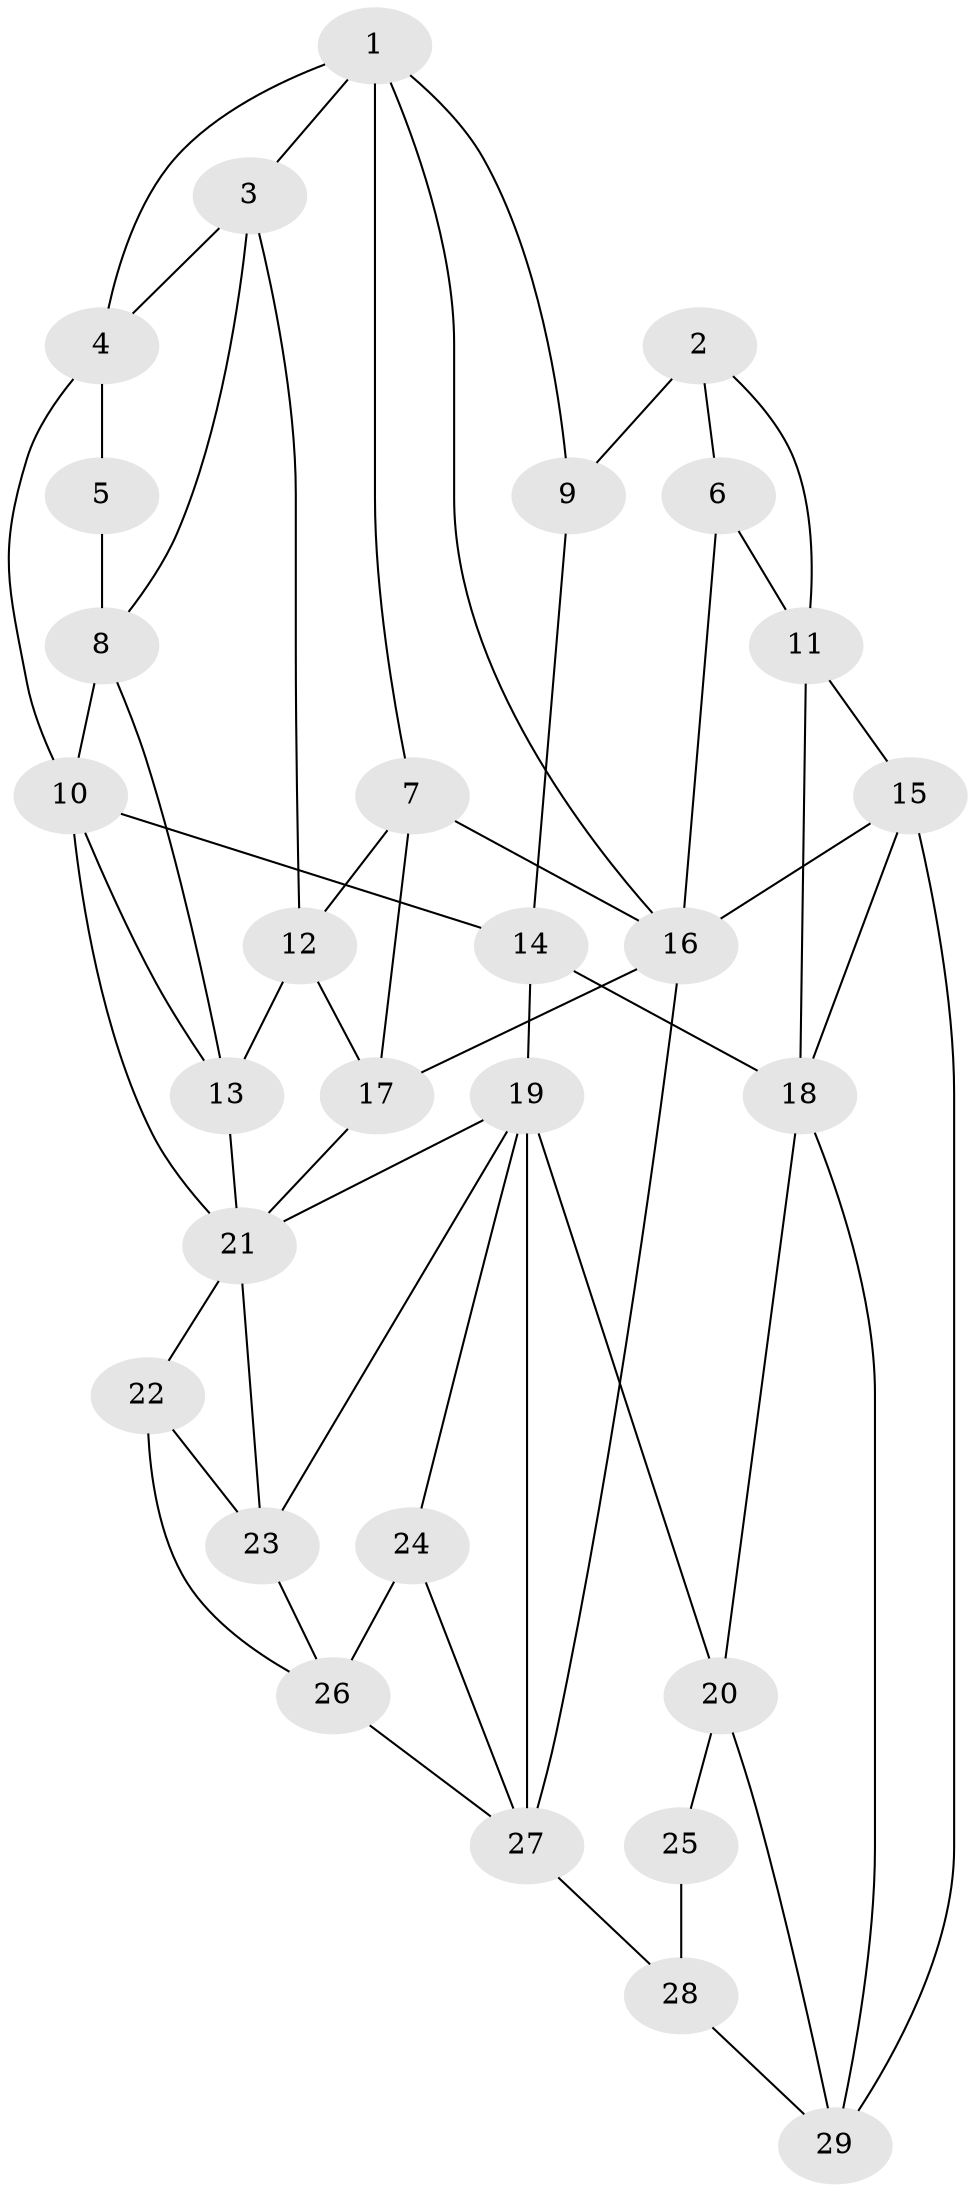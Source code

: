 // original degree distribution, {3: 0.021739130434782608, 4: 0.21739130434782608, 6: 0.1956521739130435, 5: 0.5652173913043478}
// Generated by graph-tools (version 1.1) at 2025/38/03/04/25 23:38:35]
// undirected, 29 vertices, 58 edges
graph export_dot {
  node [color=gray90,style=filled];
  1;
  2;
  3;
  4;
  5;
  6;
  7;
  8;
  9;
  10;
  11;
  12;
  13;
  14;
  15;
  16;
  17;
  18;
  19;
  20;
  21;
  22;
  23;
  24;
  25;
  26;
  27;
  28;
  29;
  1 -- 3 [weight=1.0];
  1 -- 4 [weight=1.0];
  1 -- 7 [weight=1.0];
  1 -- 9 [weight=1.0];
  1 -- 16 [weight=1.0];
  2 -- 6 [weight=1.0];
  2 -- 9 [weight=2.0];
  2 -- 11 [weight=1.0];
  3 -- 4 [weight=1.0];
  3 -- 8 [weight=1.0];
  3 -- 12 [weight=1.0];
  4 -- 5 [weight=2.0];
  4 -- 10 [weight=1.0];
  5 -- 8 [weight=2.0];
  6 -- 11 [weight=2.0];
  6 -- 16 [weight=2.0];
  7 -- 12 [weight=1.0];
  7 -- 16 [weight=1.0];
  7 -- 17 [weight=1.0];
  8 -- 10 [weight=1.0];
  8 -- 13 [weight=1.0];
  9 -- 14 [weight=2.0];
  10 -- 13 [weight=1.0];
  10 -- 14 [weight=1.0];
  10 -- 21 [weight=1.0];
  11 -- 15 [weight=1.0];
  11 -- 18 [weight=1.0];
  12 -- 13 [weight=2.0];
  12 -- 17 [weight=1.0];
  13 -- 21 [weight=1.0];
  14 -- 18 [weight=1.0];
  14 -- 19 [weight=1.0];
  15 -- 16 [weight=2.0];
  15 -- 18 [weight=1.0];
  15 -- 29 [weight=2.0];
  16 -- 17 [weight=1.0];
  16 -- 27 [weight=1.0];
  17 -- 21 [weight=1.0];
  18 -- 20 [weight=1.0];
  18 -- 29 [weight=1.0];
  19 -- 20 [weight=1.0];
  19 -- 21 [weight=1.0];
  19 -- 23 [weight=1.0];
  19 -- 24 [weight=1.0];
  19 -- 27 [weight=1.0];
  20 -- 25 [weight=2.0];
  20 -- 29 [weight=1.0];
  21 -- 22 [weight=1.0];
  21 -- 23 [weight=1.0];
  22 -- 23 [weight=1.0];
  22 -- 26 [weight=1.0];
  23 -- 26 [weight=1.0];
  24 -- 26 [weight=2.0];
  24 -- 27 [weight=1.0];
  25 -- 28 [weight=2.0];
  26 -- 27 [weight=1.0];
  27 -- 28 [weight=1.0];
  28 -- 29 [weight=2.0];
}
